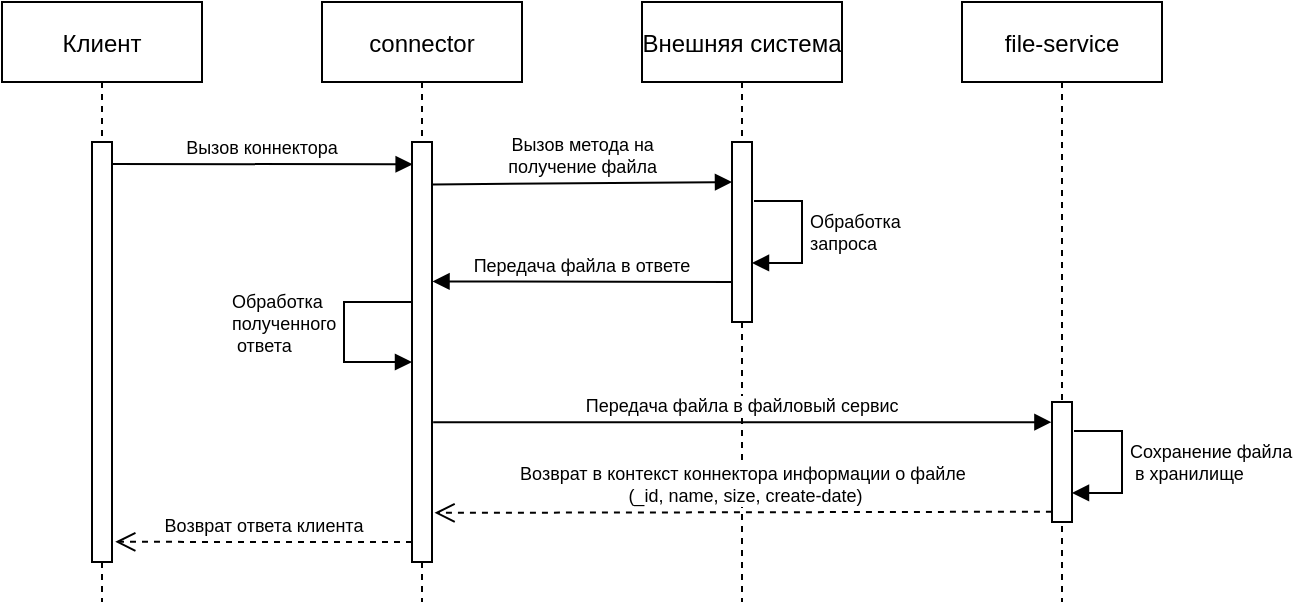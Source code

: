 <mxfile version="21.8.0" type="github">
  <diagram name="Страница — 1" id="Hhan7T0G00CRjPAYu1nw">
    <mxGraphModel dx="915" dy="498" grid="1" gridSize="10" guides="1" tooltips="1" connect="1" arrows="1" fold="1" page="1" pageScale="1" pageWidth="827" pageHeight="1169" math="0" shadow="0">
      <root>
        <mxCell id="0" />
        <mxCell id="1" parent="0" />
        <mxCell id="sdfhw1sLGvNVc_YLZKkX-1" value="Клиент" style="shape=umlLifeline;perimeter=lifelinePerimeter;container=1;collapsible=0;recursiveResize=0;rounded=0;shadow=0;strokeWidth=1;" vertex="1" parent="1">
          <mxGeometry x="20" y="20" width="100" height="300" as="geometry" />
        </mxCell>
        <mxCell id="sdfhw1sLGvNVc_YLZKkX-2" value="" style="points=[];perimeter=orthogonalPerimeter;rounded=0;shadow=0;strokeWidth=1;" vertex="1" parent="sdfhw1sLGvNVc_YLZKkX-1">
          <mxGeometry x="45" y="70" width="10" height="210" as="geometry" />
        </mxCell>
        <mxCell id="sdfhw1sLGvNVc_YLZKkX-16" value="Вызов коннектора" style="verticalAlign=bottom;endArrow=block;shadow=0;strokeWidth=1;entryX=0.032;entryY=0.053;entryDx=0;entryDy=0;entryPerimeter=0;fontSize=9;exitX=1.12;exitY=0.054;exitDx=0;exitDy=0;exitPerimeter=0;" edge="1" parent="sdfhw1sLGvNVc_YLZKkX-1" target="sdfhw1sLGvNVc_YLZKkX-6">
          <mxGeometry relative="1" as="geometry">
            <mxPoint x="55" y="81" as="sourcePoint" />
            <mxPoint x="233" y="80" as="targetPoint" />
          </mxGeometry>
        </mxCell>
        <mxCell id="sdfhw1sLGvNVc_YLZKkX-5" value="connector" style="shape=umlLifeline;perimeter=lifelinePerimeter;container=1;collapsible=0;recursiveResize=0;rounded=0;shadow=0;strokeWidth=1;" vertex="1" parent="1">
          <mxGeometry x="180" y="20" width="100" height="300" as="geometry" />
        </mxCell>
        <mxCell id="sdfhw1sLGvNVc_YLZKkX-6" value="" style="points=[];perimeter=orthogonalPerimeter;rounded=0;shadow=0;strokeWidth=1;" vertex="1" parent="sdfhw1sLGvNVc_YLZKkX-5">
          <mxGeometry x="45" y="70" width="10" height="210" as="geometry" />
        </mxCell>
        <mxCell id="sdfhw1sLGvNVc_YLZKkX-20" value="&lt;font style=&quot;font-size: 9px&quot;&gt;Обработка &lt;br&gt;полученного&lt;br&gt;&amp;nbsp;ответа&lt;/font&gt;" style="edgeStyle=orthogonalEdgeStyle;html=1;align=left;spacingLeft=2;endArrow=block;rounded=0;fontSize=8;exitX=-0.065;exitY=0.363;exitDx=0;exitDy=0;exitPerimeter=0;entryX=-0.088;entryY=0.52;entryDx=0;entryDy=0;entryPerimeter=0;" edge="1" parent="sdfhw1sLGvNVc_YLZKkX-5">
          <mxGeometry x="-0.077" y="-60" relative="1" as="geometry">
            <mxPoint x="45" y="150" as="sourcePoint" />
            <Array as="points">
              <mxPoint x="11" y="150" />
              <mxPoint x="11" y="180" />
            </Array>
            <mxPoint x="45" y="180" as="targetPoint" />
            <mxPoint as="offset" />
          </mxGeometry>
        </mxCell>
        <mxCell id="sdfhw1sLGvNVc_YLZKkX-24" value="Возврат ответа клиента" style="verticalAlign=bottom;endArrow=open;dashed=1;endSize=8;shadow=0;strokeWidth=1;fontSize=9;exitX=-0.088;exitY=0.83;exitDx=0;exitDy=0;exitPerimeter=0;entryX=1.162;entryY=0.952;entryDx=0;entryDy=0;entryPerimeter=0;" edge="1" parent="sdfhw1sLGvNVc_YLZKkX-5" target="sdfhw1sLGvNVc_YLZKkX-2">
          <mxGeometry x="-0.0" relative="1" as="geometry">
            <mxPoint x="-60" y="270" as="targetPoint" />
            <mxPoint x="45" y="270" as="sourcePoint" />
            <mxPoint as="offset" />
          </mxGeometry>
        </mxCell>
        <mxCell id="sdfhw1sLGvNVc_YLZKkX-9" value="Внешняя система" style="shape=umlLifeline;perimeter=lifelinePerimeter;container=1;collapsible=0;recursiveResize=0;rounded=0;shadow=0;strokeWidth=1;" vertex="1" parent="1">
          <mxGeometry x="340" y="20" width="100" height="300" as="geometry" />
        </mxCell>
        <mxCell id="sdfhw1sLGvNVc_YLZKkX-10" value="" style="points=[];perimeter=orthogonalPerimeter;rounded=0;shadow=0;strokeWidth=1;" vertex="1" parent="sdfhw1sLGvNVc_YLZKkX-9">
          <mxGeometry x="45" y="70" width="10" height="90" as="geometry" />
        </mxCell>
        <mxCell id="sdfhw1sLGvNVc_YLZKkX-18" value="Обработка &lt;br&gt;запроса" style="edgeStyle=orthogonalEdgeStyle;html=1;align=left;spacingLeft=2;endArrow=block;rounded=0;entryX=1;entryY=0.263;fontSize=9;entryDx=0;entryDy=0;entryPerimeter=0;exitX=1.083;exitY=0.098;exitDx=0;exitDy=0;exitPerimeter=0;" edge="1" parent="sdfhw1sLGvNVc_YLZKkX-9">
          <mxGeometry relative="1" as="geometry">
            <mxPoint x="56" y="99.49" as="sourcePoint" />
            <Array as="points">
              <mxPoint x="80" y="99.49" />
              <mxPoint x="80" y="130.49" />
            </Array>
            <mxPoint x="55" y="130.49" as="targetPoint" />
          </mxGeometry>
        </mxCell>
        <mxCell id="sdfhw1sLGvNVc_YLZKkX-19" value="Передача файла в ответе" style="verticalAlign=bottom;endArrow=block;shadow=0;strokeWidth=1;exitX=-0.139;exitY=0.316;exitDx=0;exitDy=0;exitPerimeter=0;fontSize=9;entryX=1.027;entryY=0.332;entryDx=0;entryDy=0;entryPerimeter=0;" edge="1" parent="sdfhw1sLGvNVc_YLZKkX-9" target="sdfhw1sLGvNVc_YLZKkX-6">
          <mxGeometry relative="1" as="geometry">
            <mxPoint x="45" y="140" as="sourcePoint" />
            <mxPoint x="-100" y="140" as="targetPoint" />
          </mxGeometry>
        </mxCell>
        <mxCell id="sdfhw1sLGvNVc_YLZKkX-12" value="file-service" style="shape=umlLifeline;perimeter=lifelinePerimeter;container=1;collapsible=0;recursiveResize=0;rounded=0;shadow=0;strokeWidth=1;" vertex="1" parent="1">
          <mxGeometry x="500" y="20" width="100" height="300" as="geometry" />
        </mxCell>
        <mxCell id="sdfhw1sLGvNVc_YLZKkX-13" value="" style="points=[];perimeter=orthogonalPerimeter;rounded=0;shadow=0;strokeWidth=1;" vertex="1" parent="sdfhw1sLGvNVc_YLZKkX-12">
          <mxGeometry x="45" y="200" width="10" height="60" as="geometry" />
        </mxCell>
        <mxCell id="sdfhw1sLGvNVc_YLZKkX-27" value="Сохранение файла&lt;br&gt;&amp;nbsp;в хранилище " style="edgeStyle=orthogonalEdgeStyle;html=1;align=left;spacingLeft=2;endArrow=block;rounded=0;entryX=1;entryY=0.263;fontSize=9;entryDx=0;entryDy=0;entryPerimeter=0;exitX=1.083;exitY=0.098;exitDx=0;exitDy=0;exitPerimeter=0;" edge="1" parent="sdfhw1sLGvNVc_YLZKkX-12">
          <mxGeometry relative="1" as="geometry">
            <mxPoint x="56" y="214.49" as="sourcePoint" />
            <Array as="points">
              <mxPoint x="80" y="214.49" />
              <mxPoint x="80" y="245.49" />
            </Array>
            <mxPoint x="55" y="245.49" as="targetPoint" />
            <mxPoint as="offset" />
          </mxGeometry>
        </mxCell>
        <mxCell id="sdfhw1sLGvNVc_YLZKkX-17" value="Вызов метода на &#xa;получение файла" style="verticalAlign=bottom;endArrow=block;shadow=0;strokeWidth=1;fontSize=9;exitX=1.12;exitY=0.054;exitDx=0;exitDy=0;exitPerimeter=0;entryX=-0.032;entryY=0.109;entryDx=0;entryDy=0;entryPerimeter=0;" edge="1" parent="1">
          <mxGeometry relative="1" as="geometry">
            <mxPoint x="235.32" y="111.19" as="sourcePoint" />
            <mxPoint x="385.0" y="110.0" as="targetPoint" />
          </mxGeometry>
        </mxCell>
        <mxCell id="sdfhw1sLGvNVc_YLZKkX-21" value="Передача файла в файловый сервис" style="verticalAlign=bottom;endArrow=block;shadow=0;strokeWidth=1;fontSize=9;entryX=-0.029;entryY=0.168;entryDx=0;entryDy=0;entryPerimeter=0;exitX=1.058;exitY=0.667;exitDx=0;exitDy=0;exitPerimeter=0;" edge="1" parent="1" source="sdfhw1sLGvNVc_YLZKkX-6" target="sdfhw1sLGvNVc_YLZKkX-13">
          <mxGeometry x="-0.001" relative="1" as="geometry">
            <mxPoint x="240" y="230" as="sourcePoint" />
            <mxPoint x="540" y="230" as="targetPoint" />
            <mxPoint as="offset" />
          </mxGeometry>
        </mxCell>
        <mxCell id="sdfhw1sLGvNVc_YLZKkX-23" value="Возврат в контекст коннектора информации о файле&#xa; (_id, name, size, create-date)" style="verticalAlign=bottom;endArrow=open;dashed=1;endSize=8;shadow=0;strokeWidth=1;fontSize=9;exitX=-0.003;exitY=0.914;exitDx=0;exitDy=0;exitPerimeter=0;entryX=1.126;entryY=0.883;entryDx=0;entryDy=0;entryPerimeter=0;" edge="1" parent="1" source="sdfhw1sLGvNVc_YLZKkX-13" target="sdfhw1sLGvNVc_YLZKkX-6">
          <mxGeometry relative="1" as="geometry">
            <mxPoint x="250" y="270" as="targetPoint" />
            <mxPoint x="354" y="270" as="sourcePoint" />
          </mxGeometry>
        </mxCell>
      </root>
    </mxGraphModel>
  </diagram>
</mxfile>
